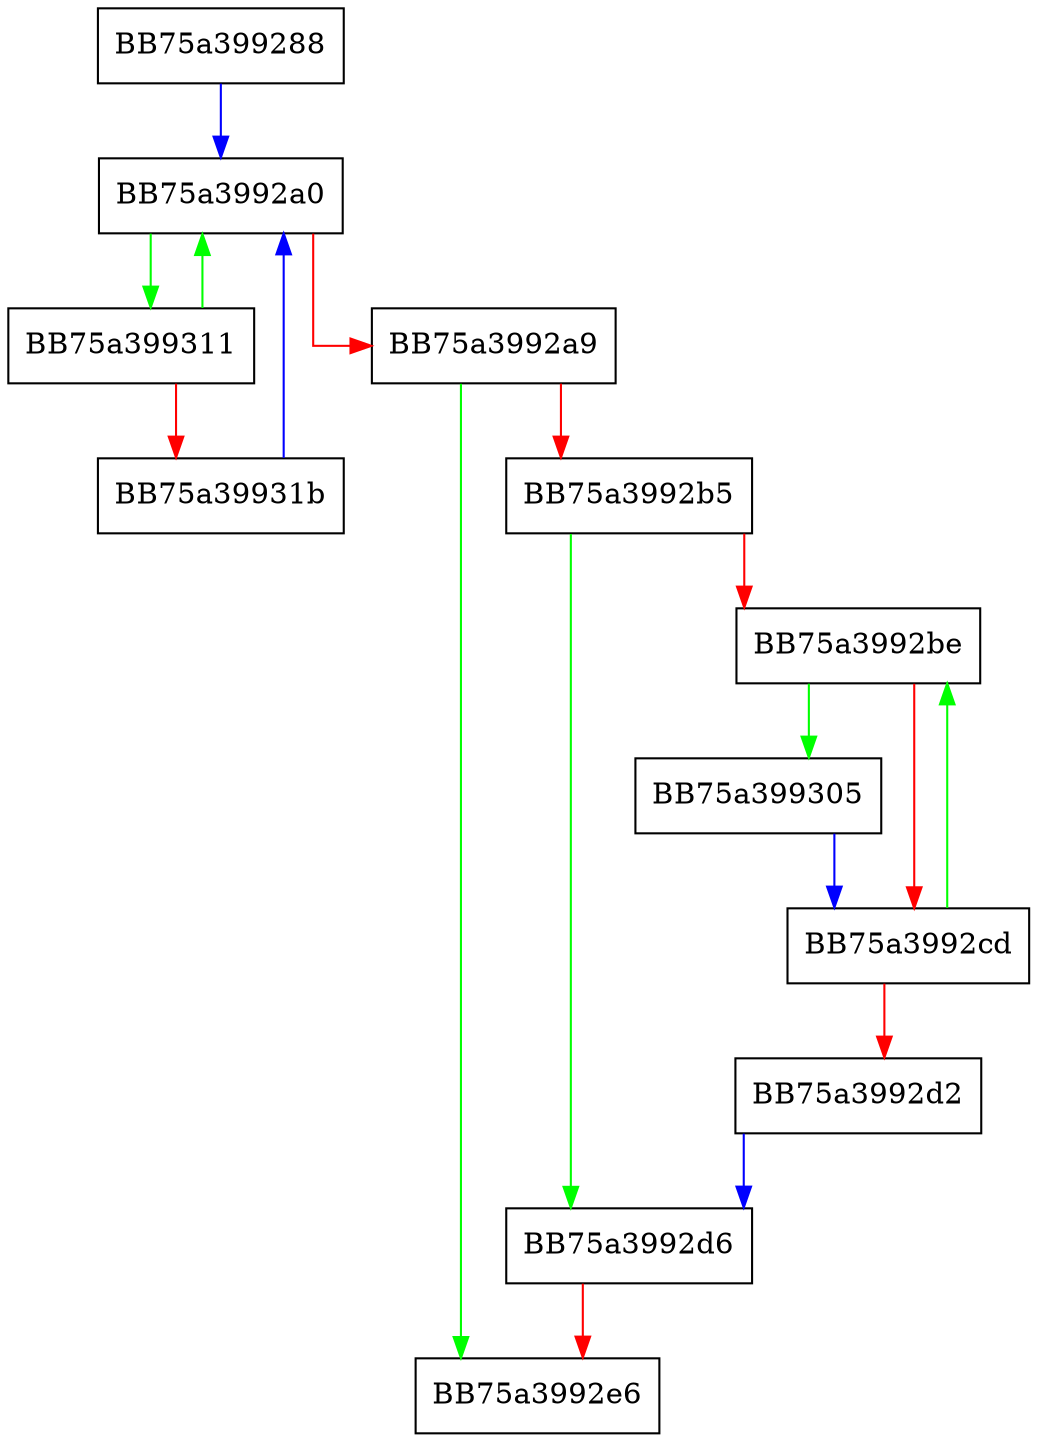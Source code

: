 digraph _Tidy {
  node [shape="box"];
  graph [splines=ortho];
  BB75a399288 -> BB75a3992a0 [color="blue"];
  BB75a3992a0 -> BB75a399311 [color="green"];
  BB75a3992a0 -> BB75a3992a9 [color="red"];
  BB75a3992a9 -> BB75a3992e6 [color="green"];
  BB75a3992a9 -> BB75a3992b5 [color="red"];
  BB75a3992b5 -> BB75a3992d6 [color="green"];
  BB75a3992b5 -> BB75a3992be [color="red"];
  BB75a3992be -> BB75a399305 [color="green"];
  BB75a3992be -> BB75a3992cd [color="red"];
  BB75a3992cd -> BB75a3992be [color="green"];
  BB75a3992cd -> BB75a3992d2 [color="red"];
  BB75a3992d2 -> BB75a3992d6 [color="blue"];
  BB75a3992d6 -> BB75a3992e6 [color="red"];
  BB75a399305 -> BB75a3992cd [color="blue"];
  BB75a399311 -> BB75a3992a0 [color="green"];
  BB75a399311 -> BB75a39931b [color="red"];
  BB75a39931b -> BB75a3992a0 [color="blue"];
}